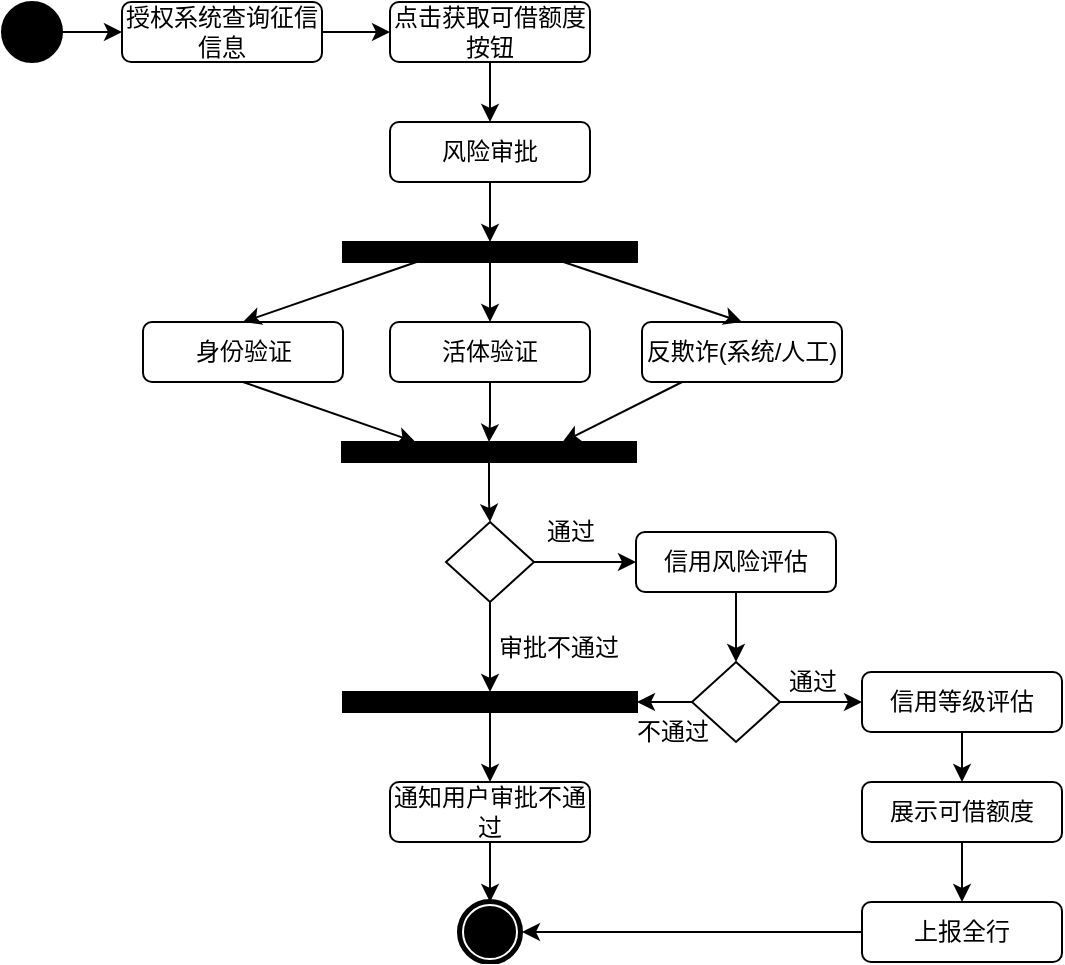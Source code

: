 <mxfile version="21.6.3" type="github">
  <diagram name="第 1 页" id="sJj2Khma3AWzXAdMd9nR">
    <mxGraphModel dx="1166" dy="775" grid="1" gridSize="10" guides="1" tooltips="1" connect="1" arrows="1" fold="1" page="1" pageScale="1" pageWidth="827" pageHeight="1169" math="0" shadow="0">
      <root>
        <mxCell id="0" />
        <mxCell id="1" parent="0" />
        <mxCell id="6FvVIO85GW4BajubxaDC-6" value="" style="edgeStyle=orthogonalEdgeStyle;rounded=0;orthogonalLoop=1;jettySize=auto;html=1;" edge="1" parent="1" source="6FvVIO85GW4BajubxaDC-2" target="6FvVIO85GW4BajubxaDC-4">
          <mxGeometry relative="1" as="geometry" />
        </mxCell>
        <mxCell id="6FvVIO85GW4BajubxaDC-2" value="点击获取可借额度按钮" style="rounded=1;whiteSpace=wrap;html=1;" vertex="1" parent="1">
          <mxGeometry x="364" y="210" width="100" height="30" as="geometry" />
        </mxCell>
        <mxCell id="6FvVIO85GW4BajubxaDC-8" style="edgeStyle=orthogonalEdgeStyle;rounded=0;orthogonalLoop=1;jettySize=auto;html=1;entryX=0.5;entryY=0;entryDx=0;entryDy=0;" edge="1" parent="1" source="6FvVIO85GW4BajubxaDC-4" target="6FvVIO85GW4BajubxaDC-7">
          <mxGeometry relative="1" as="geometry" />
        </mxCell>
        <mxCell id="6FvVIO85GW4BajubxaDC-4" value="风险审批" style="rounded=1;whiteSpace=wrap;html=1;" vertex="1" parent="1">
          <mxGeometry x="364" y="270" width="100" height="30" as="geometry" />
        </mxCell>
        <mxCell id="6FvVIO85GW4BajubxaDC-13" value="" style="edgeStyle=orthogonalEdgeStyle;rounded=0;orthogonalLoop=1;jettySize=auto;html=1;" edge="1" parent="1" source="6FvVIO85GW4BajubxaDC-7" target="6FvVIO85GW4BajubxaDC-10">
          <mxGeometry relative="1" as="geometry" />
        </mxCell>
        <mxCell id="6FvVIO85GW4BajubxaDC-7" value="" style="whiteSpace=wrap;html=1;rounded=0;shadow=0;comic=0;labelBackgroundColor=none;strokeWidth=1;fillColor=#000000;fontFamily=Verdana;fontSize=12;align=center;rotation=0;" vertex="1" parent="1">
          <mxGeometry x="340.5" y="330" width="147" height="10" as="geometry" />
        </mxCell>
        <mxCell id="6FvVIO85GW4BajubxaDC-17" style="rounded=0;orthogonalLoop=1;jettySize=auto;html=1;entryX=0.25;entryY=0;entryDx=0;entryDy=0;exitX=0.5;exitY=1;exitDx=0;exitDy=0;" edge="1" parent="1" source="6FvVIO85GW4BajubxaDC-9" target="6FvVIO85GW4BajubxaDC-15">
          <mxGeometry relative="1" as="geometry" />
        </mxCell>
        <mxCell id="6FvVIO85GW4BajubxaDC-9" value="身份验证" style="rounded=1;whiteSpace=wrap;html=1;" vertex="1" parent="1">
          <mxGeometry x="240.5" y="370" width="100" height="30" as="geometry" />
        </mxCell>
        <mxCell id="6FvVIO85GW4BajubxaDC-16" style="edgeStyle=orthogonalEdgeStyle;rounded=0;orthogonalLoop=1;jettySize=auto;html=1;entryX=0.5;entryY=0;entryDx=0;entryDy=0;" edge="1" parent="1" source="6FvVIO85GW4BajubxaDC-10" target="6FvVIO85GW4BajubxaDC-15">
          <mxGeometry relative="1" as="geometry" />
        </mxCell>
        <mxCell id="6FvVIO85GW4BajubxaDC-10" value="活体验证" style="rounded=1;whiteSpace=wrap;html=1;" vertex="1" parent="1">
          <mxGeometry x="364" y="370" width="100" height="30" as="geometry" />
        </mxCell>
        <mxCell id="6FvVIO85GW4BajubxaDC-18" style="rounded=0;orthogonalLoop=1;jettySize=auto;html=1;entryX=0.75;entryY=0;entryDx=0;entryDy=0;" edge="1" parent="1" source="6FvVIO85GW4BajubxaDC-11" target="6FvVIO85GW4BajubxaDC-15">
          <mxGeometry relative="1" as="geometry" />
        </mxCell>
        <mxCell id="6FvVIO85GW4BajubxaDC-11" value="反欺诈(系统/人工)" style="rounded=1;whiteSpace=wrap;html=1;" vertex="1" parent="1">
          <mxGeometry x="490" y="370" width="100" height="30" as="geometry" />
        </mxCell>
        <mxCell id="6FvVIO85GW4BajubxaDC-12" value="" style="endArrow=classic;html=1;rounded=0;exitX=0.25;exitY=1;exitDx=0;exitDy=0;entryX=0.5;entryY=0;entryDx=0;entryDy=0;" edge="1" parent="1" source="6FvVIO85GW4BajubxaDC-7" target="6FvVIO85GW4BajubxaDC-9">
          <mxGeometry width="50" height="50" relative="1" as="geometry">
            <mxPoint x="220" y="480" as="sourcePoint" />
            <mxPoint x="270" y="430" as="targetPoint" />
          </mxGeometry>
        </mxCell>
        <mxCell id="6FvVIO85GW4BajubxaDC-14" value="" style="endArrow=classic;html=1;rounded=0;exitX=0.75;exitY=1;exitDx=0;exitDy=0;entryX=0.5;entryY=0;entryDx=0;entryDy=0;" edge="1" parent="1" source="6FvVIO85GW4BajubxaDC-7" target="6FvVIO85GW4BajubxaDC-11">
          <mxGeometry width="50" height="50" relative="1" as="geometry">
            <mxPoint x="500" y="470" as="sourcePoint" />
            <mxPoint x="550" y="420" as="targetPoint" />
          </mxGeometry>
        </mxCell>
        <mxCell id="6FvVIO85GW4BajubxaDC-20" value="" style="edgeStyle=orthogonalEdgeStyle;rounded=0;orthogonalLoop=1;jettySize=auto;html=1;" edge="1" parent="1" source="6FvVIO85GW4BajubxaDC-15" target="6FvVIO85GW4BajubxaDC-19">
          <mxGeometry relative="1" as="geometry" />
        </mxCell>
        <mxCell id="6FvVIO85GW4BajubxaDC-15" value="" style="whiteSpace=wrap;html=1;rounded=0;shadow=0;comic=0;labelBackgroundColor=none;strokeWidth=1;fillColor=#000000;fontFamily=Verdana;fontSize=12;align=center;rotation=0;" vertex="1" parent="1">
          <mxGeometry x="340" y="430" width="147" height="10" as="geometry" />
        </mxCell>
        <mxCell id="6FvVIO85GW4BajubxaDC-22" value="" style="edgeStyle=orthogonalEdgeStyle;rounded=0;orthogonalLoop=1;jettySize=auto;html=1;" edge="1" parent="1" source="6FvVIO85GW4BajubxaDC-19" target="6FvVIO85GW4BajubxaDC-21">
          <mxGeometry relative="1" as="geometry" />
        </mxCell>
        <mxCell id="6FvVIO85GW4BajubxaDC-26" value="" style="edgeStyle=orthogonalEdgeStyle;rounded=0;orthogonalLoop=1;jettySize=auto;html=1;" edge="1" parent="1" source="6FvVIO85GW4BajubxaDC-19" target="6FvVIO85GW4BajubxaDC-25">
          <mxGeometry relative="1" as="geometry" />
        </mxCell>
        <mxCell id="6FvVIO85GW4BajubxaDC-19" value="" style="rhombus;whiteSpace=wrap;html=1;" vertex="1" parent="1">
          <mxGeometry x="392" y="470" width="44" height="40" as="geometry" />
        </mxCell>
        <mxCell id="6FvVIO85GW4BajubxaDC-24" value="" style="edgeStyle=orthogonalEdgeStyle;rounded=0;orthogonalLoop=1;jettySize=auto;html=1;" edge="1" parent="1" source="6FvVIO85GW4BajubxaDC-21" target="6FvVIO85GW4BajubxaDC-23">
          <mxGeometry relative="1" as="geometry" />
        </mxCell>
        <mxCell id="6FvVIO85GW4BajubxaDC-21" value="信用风险评估" style="rounded=1;whiteSpace=wrap;html=1;" vertex="1" parent="1">
          <mxGeometry x="487" y="475" width="100" height="30" as="geometry" />
        </mxCell>
        <mxCell id="6FvVIO85GW4BajubxaDC-27" value="" style="edgeStyle=orthogonalEdgeStyle;rounded=0;orthogonalLoop=1;jettySize=auto;html=1;" edge="1" parent="1" source="6FvVIO85GW4BajubxaDC-23" target="6FvVIO85GW4BajubxaDC-25">
          <mxGeometry relative="1" as="geometry" />
        </mxCell>
        <mxCell id="6FvVIO85GW4BajubxaDC-41" value="" style="edgeStyle=orthogonalEdgeStyle;rounded=0;orthogonalLoop=1;jettySize=auto;html=1;" edge="1" parent="1" source="6FvVIO85GW4BajubxaDC-23" target="6FvVIO85GW4BajubxaDC-40">
          <mxGeometry relative="1" as="geometry" />
        </mxCell>
        <mxCell id="6FvVIO85GW4BajubxaDC-23" value="" style="rhombus;whiteSpace=wrap;html=1;" vertex="1" parent="1">
          <mxGeometry x="515" y="540" width="44" height="40" as="geometry" />
        </mxCell>
        <mxCell id="6FvVIO85GW4BajubxaDC-30" value="" style="edgeStyle=orthogonalEdgeStyle;rounded=0;orthogonalLoop=1;jettySize=auto;html=1;" edge="1" parent="1" source="6FvVIO85GW4BajubxaDC-25" target="6FvVIO85GW4BajubxaDC-29">
          <mxGeometry relative="1" as="geometry" />
        </mxCell>
        <mxCell id="6FvVIO85GW4BajubxaDC-25" value="" style="whiteSpace=wrap;html=1;rounded=0;shadow=0;comic=0;labelBackgroundColor=none;strokeWidth=1;fillColor=#000000;fontFamily=Verdana;fontSize=12;align=center;rotation=0;" vertex="1" parent="1">
          <mxGeometry x="340.5" y="555" width="147" height="10" as="geometry" />
        </mxCell>
        <mxCell id="6FvVIO85GW4BajubxaDC-28" value="" style="shape=mxgraph.bpmn.shape;html=1;verticalLabelPosition=bottom;labelBackgroundColor=#ffffff;verticalAlign=top;perimeter=ellipsePerimeter;outline=end;symbol=terminate;rounded=0;shadow=0;comic=0;strokeWidth=1;fontFamily=Verdana;fontSize=12;align=center;" vertex="1" parent="1">
          <mxGeometry x="399" y="660" width="30" height="30" as="geometry" />
        </mxCell>
        <mxCell id="6FvVIO85GW4BajubxaDC-31" value="" style="edgeStyle=orthogonalEdgeStyle;rounded=0;orthogonalLoop=1;jettySize=auto;html=1;" edge="1" parent="1" source="6FvVIO85GW4BajubxaDC-29" target="6FvVIO85GW4BajubxaDC-28">
          <mxGeometry relative="1" as="geometry" />
        </mxCell>
        <mxCell id="6FvVIO85GW4BajubxaDC-29" value="通知用户审批不通过" style="rounded=1;whiteSpace=wrap;html=1;" vertex="1" parent="1">
          <mxGeometry x="364" y="600" width="100" height="30" as="geometry" />
        </mxCell>
        <mxCell id="6FvVIO85GW4BajubxaDC-32" value="通过" style="text;html=1;align=center;verticalAlign=middle;resizable=0;points=[];autosize=1;strokeColor=none;fillColor=none;" vertex="1" parent="1">
          <mxGeometry x="429" y="460" width="50" height="30" as="geometry" />
        </mxCell>
        <mxCell id="6FvVIO85GW4BajubxaDC-33" value="审批不通过" style="text;html=1;align=center;verticalAlign=middle;resizable=0;points=[];autosize=1;strokeColor=none;fillColor=none;" vertex="1" parent="1">
          <mxGeometry x="407.5" y="518" width="80" height="30" as="geometry" />
        </mxCell>
        <mxCell id="6FvVIO85GW4BajubxaDC-36" value="" style="edgeStyle=orthogonalEdgeStyle;rounded=0;orthogonalLoop=1;jettySize=auto;html=1;" edge="1" parent="1" source="6FvVIO85GW4BajubxaDC-34" target="6FvVIO85GW4BajubxaDC-2">
          <mxGeometry relative="1" as="geometry" />
        </mxCell>
        <mxCell id="6FvVIO85GW4BajubxaDC-34" value="授权系统查询征信信息" style="rounded=1;whiteSpace=wrap;html=1;" vertex="1" parent="1">
          <mxGeometry x="230" y="210" width="100" height="30" as="geometry" />
        </mxCell>
        <mxCell id="6FvVIO85GW4BajubxaDC-37" value="" style="edgeStyle=orthogonalEdgeStyle;rounded=0;orthogonalLoop=1;jettySize=auto;html=1;" edge="1" parent="1" source="6FvVIO85GW4BajubxaDC-35" target="6FvVIO85GW4BajubxaDC-34">
          <mxGeometry relative="1" as="geometry" />
        </mxCell>
        <mxCell id="6FvVIO85GW4BajubxaDC-35" value="" style="ellipse;whiteSpace=wrap;html=1;rounded=0;shadow=0;comic=0;labelBackgroundColor=none;strokeWidth=1;fillColor=#000000;fontFamily=Verdana;fontSize=12;align=center;" vertex="1" parent="1">
          <mxGeometry x="170" y="210" width="30" height="30" as="geometry" />
        </mxCell>
        <mxCell id="6FvVIO85GW4BajubxaDC-39" value="不通过" style="text;html=1;align=center;verticalAlign=middle;resizable=0;points=[];autosize=1;strokeColor=none;fillColor=none;" vertex="1" parent="1">
          <mxGeometry x="475" y="560" width="60" height="30" as="geometry" />
        </mxCell>
        <mxCell id="6FvVIO85GW4BajubxaDC-44" value="" style="edgeStyle=orthogonalEdgeStyle;rounded=0;orthogonalLoop=1;jettySize=auto;html=1;" edge="1" parent="1" source="6FvVIO85GW4BajubxaDC-40" target="6FvVIO85GW4BajubxaDC-43">
          <mxGeometry relative="1" as="geometry" />
        </mxCell>
        <mxCell id="6FvVIO85GW4BajubxaDC-40" value="信用等级评估" style="rounded=1;whiteSpace=wrap;html=1;" vertex="1" parent="1">
          <mxGeometry x="600" y="545" width="100" height="30" as="geometry" />
        </mxCell>
        <mxCell id="6FvVIO85GW4BajubxaDC-42" value="通过" style="text;html=1;align=center;verticalAlign=middle;resizable=0;points=[];autosize=1;strokeColor=none;fillColor=none;" vertex="1" parent="1">
          <mxGeometry x="550" y="535" width="50" height="30" as="geometry" />
        </mxCell>
        <mxCell id="6FvVIO85GW4BajubxaDC-46" value="" style="edgeStyle=orthogonalEdgeStyle;rounded=0;orthogonalLoop=1;jettySize=auto;html=1;" edge="1" parent="1" source="6FvVIO85GW4BajubxaDC-43" target="6FvVIO85GW4BajubxaDC-45">
          <mxGeometry relative="1" as="geometry" />
        </mxCell>
        <mxCell id="6FvVIO85GW4BajubxaDC-43" value="展示可借额度" style="rounded=1;whiteSpace=wrap;html=1;" vertex="1" parent="1">
          <mxGeometry x="600" y="600" width="100" height="30" as="geometry" />
        </mxCell>
        <mxCell id="6FvVIO85GW4BajubxaDC-47" style="edgeStyle=orthogonalEdgeStyle;rounded=0;orthogonalLoop=1;jettySize=auto;html=1;" edge="1" parent="1" source="6FvVIO85GW4BajubxaDC-45">
          <mxGeometry relative="1" as="geometry">
            <mxPoint x="430" y="675" as="targetPoint" />
          </mxGeometry>
        </mxCell>
        <mxCell id="6FvVIO85GW4BajubxaDC-45" value="上报全行" style="rounded=1;whiteSpace=wrap;html=1;" vertex="1" parent="1">
          <mxGeometry x="600" y="660" width="100" height="30" as="geometry" />
        </mxCell>
      </root>
    </mxGraphModel>
  </diagram>
</mxfile>
